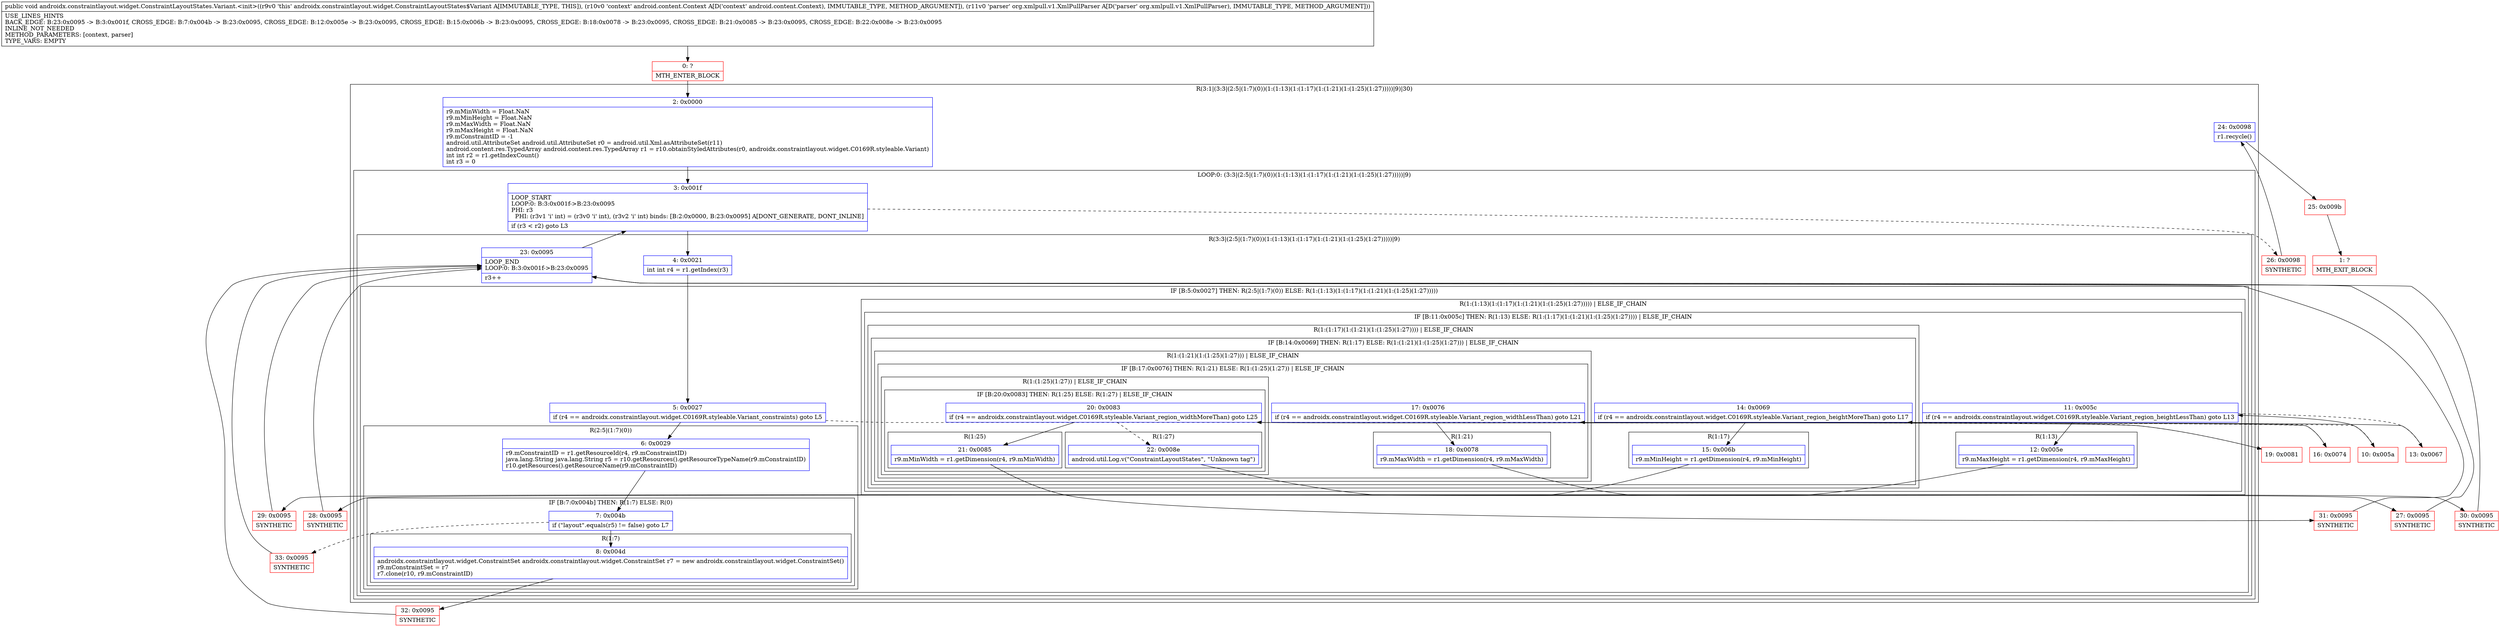 digraph "CFG forandroidx.constraintlayout.widget.ConstraintLayoutStates.Variant.\<init\>(Landroid\/content\/Context;Lorg\/xmlpull\/v1\/XmlPullParser;)V" {
subgraph cluster_Region_1764758892 {
label = "R(3:1|(3:3|(2:5|(1:7)(0))(1:(1:13)(1:(1:17)(1:(1:21)(1:(1:25)(1:27)))))|9)|30)";
node [shape=record,color=blue];
Node_2 [shape=record,label="{2\:\ 0x0000|r9.mMinWidth = Float.NaN\lr9.mMinHeight = Float.NaN\lr9.mMaxWidth = Float.NaN\lr9.mMaxHeight = Float.NaN\lr9.mConstraintID = \-1\landroid.util.AttributeSet android.util.AttributeSet r0 = android.util.Xml.asAttributeSet(r11)\landroid.content.res.TypedArray android.content.res.TypedArray r1 = r10.obtainStyledAttributes(r0, androidx.constraintlayout.widget.C0169R.styleable.Variant)\lint int r2 = r1.getIndexCount()\lint r3 = 0\l}"];
subgraph cluster_LoopRegion_1185143751 {
label = "LOOP:0: (3:3|(2:5|(1:7)(0))(1:(1:13)(1:(1:17)(1:(1:21)(1:(1:25)(1:27)))))|9)";
node [shape=record,color=blue];
Node_3 [shape=record,label="{3\:\ 0x001f|LOOP_START\lLOOP:0: B:3:0x001f\-\>B:23:0x0095\lPHI: r3 \l  PHI: (r3v1 'i' int) = (r3v0 'i' int), (r3v2 'i' int) binds: [B:2:0x0000, B:23:0x0095] A[DONT_GENERATE, DONT_INLINE]\l|if (r3 \< r2) goto L3\l}"];
subgraph cluster_Region_1889939462 {
label = "R(3:3|(2:5|(1:7)(0))(1:(1:13)(1:(1:17)(1:(1:21)(1:(1:25)(1:27)))))|9)";
node [shape=record,color=blue];
Node_4 [shape=record,label="{4\:\ 0x0021|int int r4 = r1.getIndex(r3)\l}"];
subgraph cluster_IfRegion_840224574 {
label = "IF [B:5:0x0027] THEN: R(2:5|(1:7)(0)) ELSE: R(1:(1:13)(1:(1:17)(1:(1:21)(1:(1:25)(1:27)))))";
node [shape=record,color=blue];
Node_5 [shape=record,label="{5\:\ 0x0027|if (r4 == androidx.constraintlayout.widget.C0169R.styleable.Variant_constraints) goto L5\l}"];
subgraph cluster_Region_336685249 {
label = "R(2:5|(1:7)(0))";
node [shape=record,color=blue];
Node_6 [shape=record,label="{6\:\ 0x0029|r9.mConstraintID = r1.getResourceId(r4, r9.mConstraintID)\ljava.lang.String java.lang.String r5 = r10.getResources().getResourceTypeName(r9.mConstraintID)\lr10.getResources().getResourceName(r9.mConstraintID)\l}"];
subgraph cluster_IfRegion_1803838815 {
label = "IF [B:7:0x004b] THEN: R(1:7) ELSE: R(0)";
node [shape=record,color=blue];
Node_7 [shape=record,label="{7\:\ 0x004b|if (\"layout\".equals(r5) != false) goto L7\l}"];
subgraph cluster_Region_1741192690 {
label = "R(1:7)";
node [shape=record,color=blue];
Node_8 [shape=record,label="{8\:\ 0x004d|androidx.constraintlayout.widget.ConstraintSet androidx.constraintlayout.widget.ConstraintSet r7 = new androidx.constraintlayout.widget.ConstraintSet()\lr9.mConstraintSet = r7\lr7.clone(r10, r9.mConstraintID)\l}"];
}
subgraph cluster_Region_1159456849 {
label = "R(0)";
node [shape=record,color=blue];
}
}
}
subgraph cluster_Region_2040712656 {
label = "R(1:(1:13)(1:(1:17)(1:(1:21)(1:(1:25)(1:27))))) | ELSE_IF_CHAIN\l";
node [shape=record,color=blue];
subgraph cluster_IfRegion_1042197548 {
label = "IF [B:11:0x005c] THEN: R(1:13) ELSE: R(1:(1:17)(1:(1:21)(1:(1:25)(1:27)))) | ELSE_IF_CHAIN\l";
node [shape=record,color=blue];
Node_11 [shape=record,label="{11\:\ 0x005c|if (r4 == androidx.constraintlayout.widget.C0169R.styleable.Variant_region_heightLessThan) goto L13\l}"];
subgraph cluster_Region_2068725394 {
label = "R(1:13)";
node [shape=record,color=blue];
Node_12 [shape=record,label="{12\:\ 0x005e|r9.mMaxHeight = r1.getDimension(r4, r9.mMaxHeight)\l}"];
}
subgraph cluster_Region_1416314215 {
label = "R(1:(1:17)(1:(1:21)(1:(1:25)(1:27)))) | ELSE_IF_CHAIN\l";
node [shape=record,color=blue];
subgraph cluster_IfRegion_1827411336 {
label = "IF [B:14:0x0069] THEN: R(1:17) ELSE: R(1:(1:21)(1:(1:25)(1:27))) | ELSE_IF_CHAIN\l";
node [shape=record,color=blue];
Node_14 [shape=record,label="{14\:\ 0x0069|if (r4 == androidx.constraintlayout.widget.C0169R.styleable.Variant_region_heightMoreThan) goto L17\l}"];
subgraph cluster_Region_305979362 {
label = "R(1:17)";
node [shape=record,color=blue];
Node_15 [shape=record,label="{15\:\ 0x006b|r9.mMinHeight = r1.getDimension(r4, r9.mMinHeight)\l}"];
}
subgraph cluster_Region_623923517 {
label = "R(1:(1:21)(1:(1:25)(1:27))) | ELSE_IF_CHAIN\l";
node [shape=record,color=blue];
subgraph cluster_IfRegion_877233713 {
label = "IF [B:17:0x0076] THEN: R(1:21) ELSE: R(1:(1:25)(1:27)) | ELSE_IF_CHAIN\l";
node [shape=record,color=blue];
Node_17 [shape=record,label="{17\:\ 0x0076|if (r4 == androidx.constraintlayout.widget.C0169R.styleable.Variant_region_widthLessThan) goto L21\l}"];
subgraph cluster_Region_1406921635 {
label = "R(1:21)";
node [shape=record,color=blue];
Node_18 [shape=record,label="{18\:\ 0x0078|r9.mMaxWidth = r1.getDimension(r4, r9.mMaxWidth)\l}"];
}
subgraph cluster_Region_1072917674 {
label = "R(1:(1:25)(1:27)) | ELSE_IF_CHAIN\l";
node [shape=record,color=blue];
subgraph cluster_IfRegion_540066489 {
label = "IF [B:20:0x0083] THEN: R(1:25) ELSE: R(1:27) | ELSE_IF_CHAIN\l";
node [shape=record,color=blue];
Node_20 [shape=record,label="{20\:\ 0x0083|if (r4 == androidx.constraintlayout.widget.C0169R.styleable.Variant_region_widthMoreThan) goto L25\l}"];
subgraph cluster_Region_1276368505 {
label = "R(1:25)";
node [shape=record,color=blue];
Node_21 [shape=record,label="{21\:\ 0x0085|r9.mMinWidth = r1.getDimension(r4, r9.mMinWidth)\l}"];
}
subgraph cluster_Region_1355872969 {
label = "R(1:27)";
node [shape=record,color=blue];
Node_22 [shape=record,label="{22\:\ 0x008e|android.util.Log.v(\"ConstraintLayoutStates\", \"Unknown tag\")\l}"];
}
}
}
}
}
}
}
}
}
}
Node_23 [shape=record,label="{23\:\ 0x0095|LOOP_END\lLOOP:0: B:3:0x001f\-\>B:23:0x0095\l|r3++\l}"];
}
}
Node_24 [shape=record,label="{24\:\ 0x0098|r1.recycle()\l}"];
}
Node_0 [shape=record,color=red,label="{0\:\ ?|MTH_ENTER_BLOCK\l}"];
Node_32 [shape=record,color=red,label="{32\:\ 0x0095|SYNTHETIC\l}"];
Node_33 [shape=record,color=red,label="{33\:\ 0x0095|SYNTHETIC\l}"];
Node_10 [shape=record,color=red,label="{10\:\ 0x005a}"];
Node_28 [shape=record,color=red,label="{28\:\ 0x0095|SYNTHETIC\l}"];
Node_13 [shape=record,color=red,label="{13\:\ 0x0067}"];
Node_29 [shape=record,color=red,label="{29\:\ 0x0095|SYNTHETIC\l}"];
Node_16 [shape=record,color=red,label="{16\:\ 0x0074}"];
Node_30 [shape=record,color=red,label="{30\:\ 0x0095|SYNTHETIC\l}"];
Node_19 [shape=record,color=red,label="{19\:\ 0x0081}"];
Node_31 [shape=record,color=red,label="{31\:\ 0x0095|SYNTHETIC\l}"];
Node_27 [shape=record,color=red,label="{27\:\ 0x0095|SYNTHETIC\l}"];
Node_26 [shape=record,color=red,label="{26\:\ 0x0098|SYNTHETIC\l}"];
Node_25 [shape=record,color=red,label="{25\:\ 0x009b}"];
Node_1 [shape=record,color=red,label="{1\:\ ?|MTH_EXIT_BLOCK\l}"];
MethodNode[shape=record,label="{public void androidx.constraintlayout.widget.ConstraintLayoutStates.Variant.\<init\>((r9v0 'this' androidx.constraintlayout.widget.ConstraintLayoutStates$Variant A[IMMUTABLE_TYPE, THIS]), (r10v0 'context' android.content.Context A[D('context' android.content.Context), IMMUTABLE_TYPE, METHOD_ARGUMENT]), (r11v0 'parser' org.xmlpull.v1.XmlPullParser A[D('parser' org.xmlpull.v1.XmlPullParser), IMMUTABLE_TYPE, METHOD_ARGUMENT]))  | USE_LINES_HINTS\lBACK_EDGE: B:23:0x0095 \-\> B:3:0x001f, CROSS_EDGE: B:7:0x004b \-\> B:23:0x0095, CROSS_EDGE: B:12:0x005e \-\> B:23:0x0095, CROSS_EDGE: B:15:0x006b \-\> B:23:0x0095, CROSS_EDGE: B:18:0x0078 \-\> B:23:0x0095, CROSS_EDGE: B:21:0x0085 \-\> B:23:0x0095, CROSS_EDGE: B:22:0x008e \-\> B:23:0x0095\lINLINE_NOT_NEEDED\lMETHOD_PARAMETERS: [context, parser]\lTYPE_VARS: EMPTY\l}"];
MethodNode -> Node_0;Node_2 -> Node_3;
Node_3 -> Node_4;
Node_3 -> Node_26[style=dashed];
Node_4 -> Node_5;
Node_5 -> Node_6;
Node_5 -> Node_10[style=dashed];
Node_6 -> Node_7;
Node_7 -> Node_8;
Node_7 -> Node_33[style=dashed];
Node_8 -> Node_32;
Node_11 -> Node_12;
Node_11 -> Node_13[style=dashed];
Node_12 -> Node_28;
Node_14 -> Node_15;
Node_14 -> Node_16[style=dashed];
Node_15 -> Node_29;
Node_17 -> Node_18;
Node_17 -> Node_19[style=dashed];
Node_18 -> Node_30;
Node_20 -> Node_21;
Node_20 -> Node_22[style=dashed];
Node_21 -> Node_31;
Node_22 -> Node_27;
Node_23 -> Node_3;
Node_24 -> Node_25;
Node_0 -> Node_2;
Node_32 -> Node_23;
Node_33 -> Node_23;
Node_10 -> Node_11;
Node_28 -> Node_23;
Node_13 -> Node_14;
Node_29 -> Node_23;
Node_16 -> Node_17;
Node_30 -> Node_23;
Node_19 -> Node_20;
Node_31 -> Node_23;
Node_27 -> Node_23;
Node_26 -> Node_24;
Node_25 -> Node_1;
}

